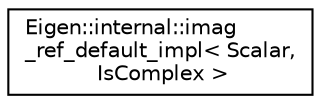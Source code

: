 digraph "Graphical Class Hierarchy"
{
  edge [fontname="Helvetica",fontsize="10",labelfontname="Helvetica",labelfontsize="10"];
  node [fontname="Helvetica",fontsize="10",shape=record];
  rankdir="LR";
  Node1 [label="Eigen::internal::imag\l_ref_default_impl\< Scalar,\l IsComplex \>",height=0.2,width=0.4,color="black", fillcolor="white", style="filled",URL="$struct_eigen_1_1internal_1_1imag__ref__default__impl.html"];
}
